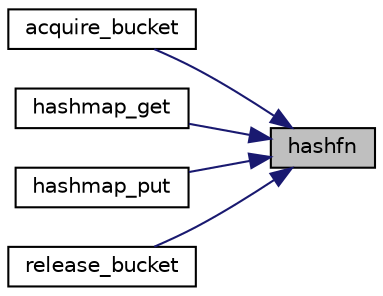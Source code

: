 digraph "hashfn"
{
 // LATEX_PDF_SIZE
  edge [fontname="Helvetica",fontsize="10",labelfontname="Helvetica",labelfontsize="10"];
  node [fontname="Helvetica",fontsize="10",shape=record];
  rankdir="RL";
  Node1 [label="hashfn",height=0.2,width=0.4,color="black", fillcolor="grey75", style="filled", fontcolor="black",tooltip=" "];
  Node1 -> Node2 [dir="back",color="midnightblue",fontsize="10",style="solid",fontname="Helvetica"];
  Node2 [label="acquire_bucket",height=0.2,width=0.4,color="black", fillcolor="white", style="filled",URL="$hm_8h.html#a50bf8746ced6f16c08b02594b508ebe0",tooltip="Acquire lock on a hashmap slot."];
  Node1 -> Node3 [dir="back",color="midnightblue",fontsize="10",style="solid",fontname="Helvetica"];
  Node3 [label="hashmap_get",height=0.2,width=0.4,color="black", fillcolor="white", style="filled",URL="$hm_8h.html#a051e652a5ba8cd04fefbb15c75b0cbcb",tooltip="Removes and returns the value corresponding to the key in hashmap."];
  Node1 -> Node4 [dir="back",color="midnightblue",fontsize="10",style="solid",fontname="Helvetica"];
  Node4 [label="hashmap_put",height=0.2,width=0.4,color="black", fillcolor="white", style="filled",URL="$hm_8h.html#ae91dcb3550855f201bc443c1635080fb",tooltip="Adds the key value pair to the hashmap."];
  Node1 -> Node5 [dir="back",color="midnightblue",fontsize="10",style="solid",fontname="Helvetica"];
  Node5 [label="release_bucket",height=0.2,width=0.4,color="black", fillcolor="white", style="filled",URL="$hm_8h.html#a9d55e477ff997273d8087a3cd31a741f",tooltip="Releases the lock on acquired slot."];
}
